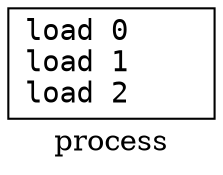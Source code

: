 digraph process {
  label="process";
  node [shape=box];
  node [shape=box fontname="monospace"];
  edge [color=blue];
  process_block1 [label="load 0    \lload 1    \lload 2    \l"];
}
